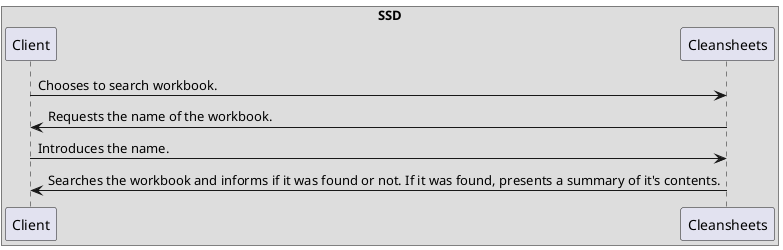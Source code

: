 @startuml

box "SSD"
    participant "Client"
    participant "Cleansheets"
end box

    Client -> Cleansheets : Chooses to search workbook.
    Cleansheets -> Client : Requests the name of the workbook.
    Client -> Cleansheets : Introduces the name.
    Cleansheets -> Client : Searches the workbook and informs if it was found or not. If it was found, presents a summary of it's contents.

@enduml
